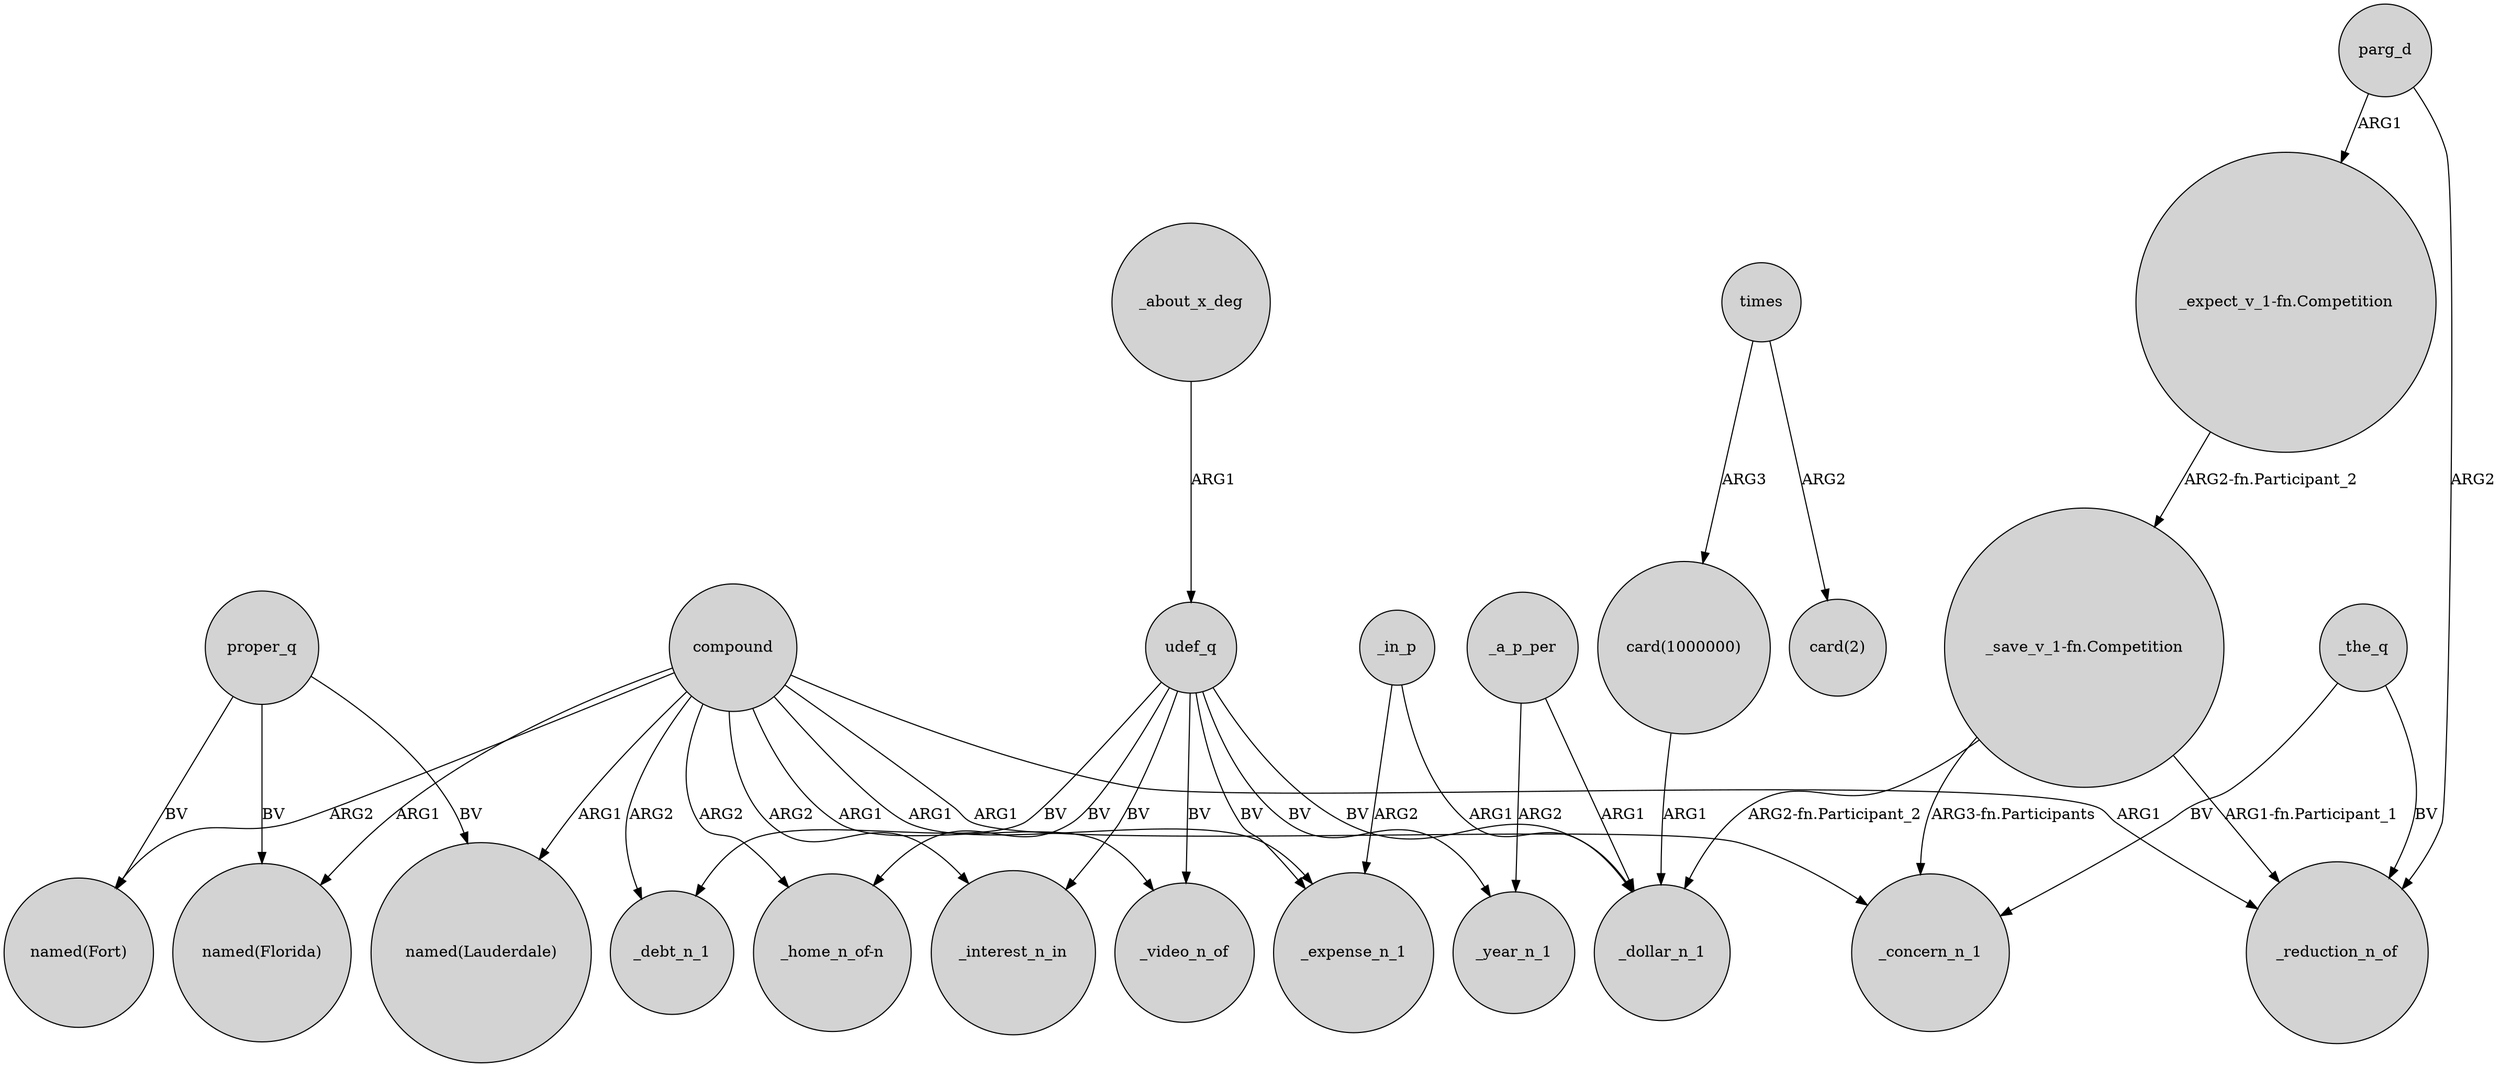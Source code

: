 digraph {
	node [shape=circle style=filled]
	_in_p -> _expense_n_1 [label=ARG2]
	compound -> "named(Lauderdale)" [label=ARG1]
	"_save_v_1-fn.Competition" -> _dollar_n_1 [label="ARG2-fn.Participant_2"]
	times -> "card(1000000)" [label=ARG3]
	_a_p_per -> _year_n_1 [label=ARG2]
	compound -> _reduction_n_of [label=ARG1]
	_the_q -> _concern_n_1 [label=BV]
	_about_x_deg -> udef_q [label=ARG1]
	compound -> "named(Fort)" [label=ARG2]
	_in_p -> _dollar_n_1 [label=ARG1]
	proper_q -> "named(Lauderdale)" [label=BV]
	parg_d -> _reduction_n_of [label=ARG2]
	compound -> "_home_n_of-n" [label=ARG2]
	udef_q -> _video_n_of [label=BV]
	udef_q -> _debt_n_1 [label=BV]
	"_save_v_1-fn.Competition" -> _concern_n_1 [label="ARG3-fn.Participants"]
	udef_q -> "_home_n_of-n" [label=BV]
	compound -> _expense_n_1 [label=ARG1]
	udef_q -> _dollar_n_1 [label=BV]
	compound -> _concern_n_1 [label=ARG1]
	"card(1000000)" -> _dollar_n_1 [label=ARG1]
	proper_q -> "named(Fort)" [label=BV]
	compound -> "named(Florida)" [label=ARG1]
	compound -> _debt_n_1 [label=ARG2]
	proper_q -> "named(Florida)" [label=BV]
	udef_q -> _expense_n_1 [label=BV]
	_a_p_per -> _dollar_n_1 [label=ARG1]
	parg_d -> "_expect_v_1-fn.Competition" [label=ARG1]
	"_save_v_1-fn.Competition" -> _reduction_n_of [label="ARG1-fn.Participant_1"]
	udef_q -> _interest_n_in [label=BV]
	udef_q -> _year_n_1 [label=BV]
	"_expect_v_1-fn.Competition" -> "_save_v_1-fn.Competition" [label="ARG2-fn.Participant_2"]
	_the_q -> _reduction_n_of [label=BV]
	compound -> _interest_n_in [label=ARG2]
	times -> "card(2)" [label=ARG2]
	compound -> _video_n_of [label=ARG1]
}
